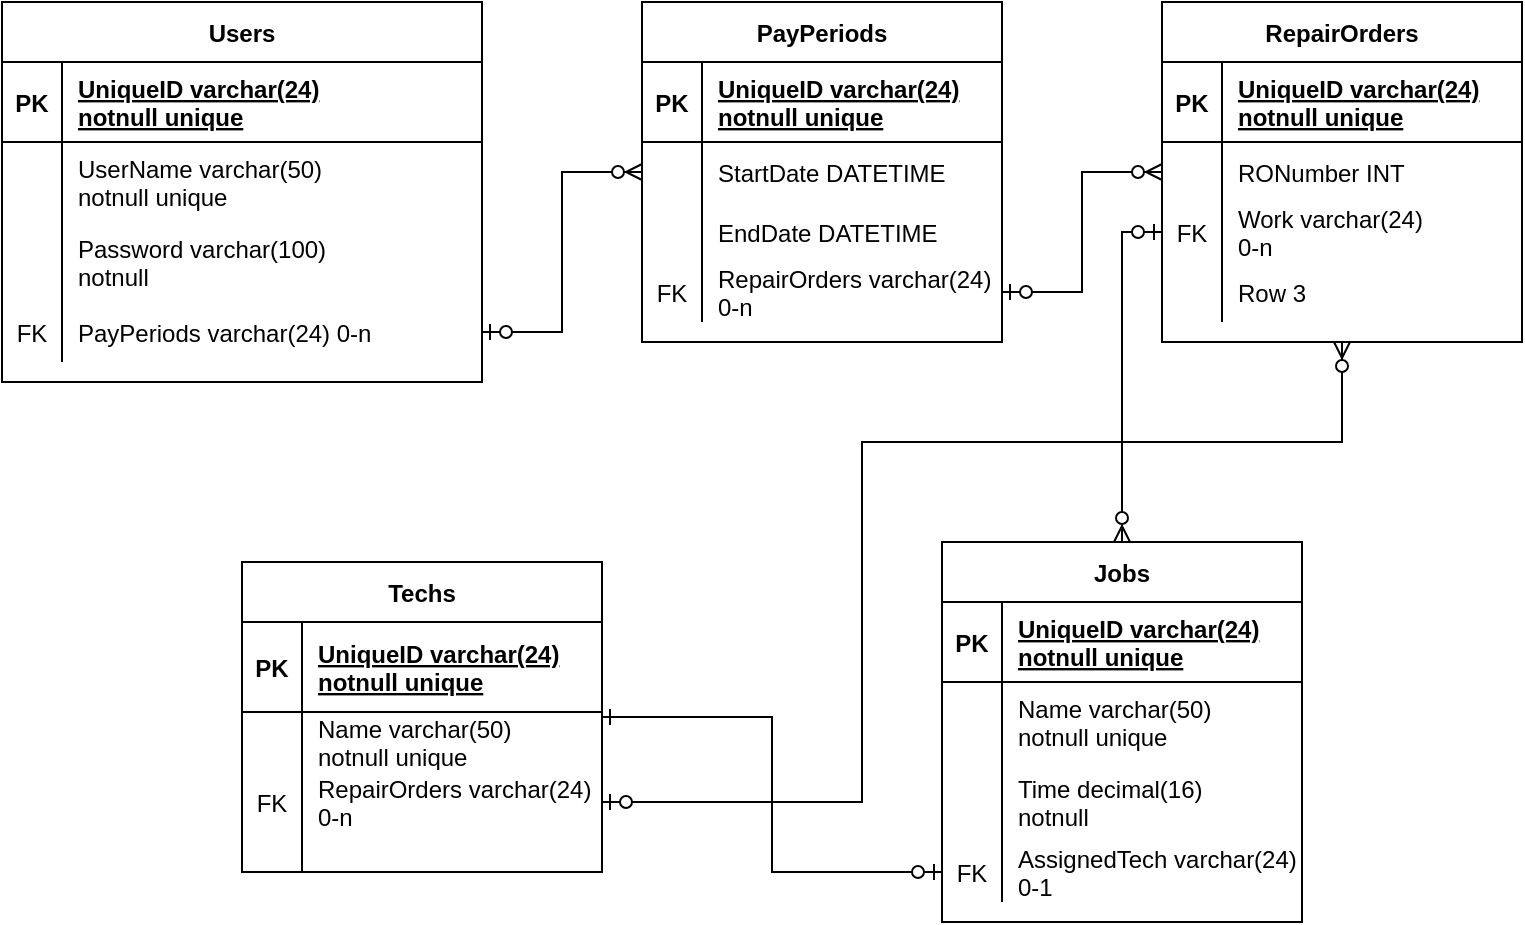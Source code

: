 <mxfile version="13.9.9" type="device" pages="2"><diagram id="R2lEEEUBdFMjLlhIrx00" name="Page-1"><mxGraphModel dx="1086" dy="806" grid="1" gridSize="10" guides="1" tooltips="1" connect="1" arrows="1" fold="1" page="1" pageScale="1" pageWidth="850" pageHeight="1100" math="0" shadow="0" extFonts="Permanent Marker^https://fonts.googleapis.com/css?family=Permanent+Marker"><root><mxCell id="0"/><mxCell id="1" parent="0"/><mxCell id="RR5Ehs_rJp-IeQU11o4U-1" value="Users" style="shape=table;startSize=30;container=1;collapsible=1;childLayout=tableLayout;fixedRows=1;rowLines=0;fontStyle=1;align=center;resizeLast=1;" parent="1" vertex="1"><mxGeometry x="40" y="50" width="240" height="190.0" as="geometry"/></mxCell><mxCell id="RR5Ehs_rJp-IeQU11o4U-2" value="" style="shape=partialRectangle;collapsible=0;dropTarget=0;pointerEvents=0;fillColor=none;top=0;left=0;bottom=1;right=0;points=[[0,0.5],[1,0.5]];portConstraint=eastwest;" parent="RR5Ehs_rJp-IeQU11o4U-1" vertex="1"><mxGeometry y="30" width="240" height="40" as="geometry"/></mxCell><mxCell id="RR5Ehs_rJp-IeQU11o4U-3" value="PK" style="shape=partialRectangle;connectable=0;fillColor=none;top=0;left=0;bottom=0;right=0;fontStyle=1;overflow=hidden;" parent="RR5Ehs_rJp-IeQU11o4U-2" vertex="1"><mxGeometry width="30" height="40" as="geometry"/></mxCell><mxCell id="RR5Ehs_rJp-IeQU11o4U-4" value="UniqueID varchar(24)&#10;notnull unique" style="shape=partialRectangle;connectable=0;fillColor=none;top=0;left=0;bottom=0;right=0;align=left;spacingLeft=6;fontStyle=5;overflow=hidden;" parent="RR5Ehs_rJp-IeQU11o4U-2" vertex="1"><mxGeometry x="30" width="210" height="40" as="geometry"/></mxCell><mxCell id="RR5Ehs_rJp-IeQU11o4U-5" value="" style="shape=partialRectangle;collapsible=0;dropTarget=0;pointerEvents=0;fillColor=none;top=0;left=0;bottom=0;right=0;points=[[0,0.5],[1,0.5]];portConstraint=eastwest;" parent="RR5Ehs_rJp-IeQU11o4U-1" vertex="1"><mxGeometry y="70" width="240" height="40" as="geometry"/></mxCell><mxCell id="RR5Ehs_rJp-IeQU11o4U-6" value="" style="shape=partialRectangle;connectable=0;fillColor=none;top=0;left=0;bottom=0;right=0;editable=1;overflow=hidden;" parent="RR5Ehs_rJp-IeQU11o4U-5" vertex="1"><mxGeometry width="30" height="40" as="geometry"/></mxCell><mxCell id="RR5Ehs_rJp-IeQU11o4U-7" value="UserName varchar(50)&#10;notnull unique" style="shape=partialRectangle;connectable=0;fillColor=none;top=0;left=0;bottom=0;right=0;align=left;spacingLeft=6;overflow=hidden;" parent="RR5Ehs_rJp-IeQU11o4U-5" vertex="1"><mxGeometry x="30" width="210" height="40" as="geometry"/></mxCell><mxCell id="RR5Ehs_rJp-IeQU11o4U-8" value="" style="shape=partialRectangle;collapsible=0;dropTarget=0;pointerEvents=0;fillColor=none;top=0;left=0;bottom=0;right=0;points=[[0,0.5],[1,0.5]];portConstraint=eastwest;" parent="RR5Ehs_rJp-IeQU11o4U-1" vertex="1"><mxGeometry y="110" width="240" height="40" as="geometry"/></mxCell><mxCell id="RR5Ehs_rJp-IeQU11o4U-9" value="" style="shape=partialRectangle;connectable=0;fillColor=none;top=0;left=0;bottom=0;right=0;editable=1;overflow=hidden;" parent="RR5Ehs_rJp-IeQU11o4U-8" vertex="1"><mxGeometry width="30" height="40" as="geometry"/></mxCell><mxCell id="RR5Ehs_rJp-IeQU11o4U-10" value="Password varchar(100)&#10;notnull" style="shape=partialRectangle;connectable=0;fillColor=none;top=0;left=0;bottom=0;right=0;align=left;spacingLeft=6;overflow=hidden;" parent="RR5Ehs_rJp-IeQU11o4U-8" vertex="1"><mxGeometry x="30" width="210" height="40" as="geometry"/></mxCell><mxCell id="RR5Ehs_rJp-IeQU11o4U-11" value="" style="shape=partialRectangle;collapsible=0;dropTarget=0;pointerEvents=0;fillColor=none;top=0;left=0;bottom=0;right=0;points=[[0,0.5],[1,0.5]];portConstraint=eastwest;" parent="RR5Ehs_rJp-IeQU11o4U-1" vertex="1"><mxGeometry y="150" width="240" height="30" as="geometry"/></mxCell><mxCell id="RR5Ehs_rJp-IeQU11o4U-12" value="FK" style="shape=partialRectangle;connectable=0;fillColor=none;top=0;left=0;bottom=0;right=0;editable=1;overflow=hidden;" parent="RR5Ehs_rJp-IeQU11o4U-11" vertex="1"><mxGeometry width="30" height="30" as="geometry"/></mxCell><mxCell id="RR5Ehs_rJp-IeQU11o4U-13" value="PayPeriods varchar(24) 0-n" style="shape=partialRectangle;connectable=0;fillColor=none;top=0;left=0;bottom=0;right=0;align=left;spacingLeft=6;overflow=hidden;" parent="RR5Ehs_rJp-IeQU11o4U-11" vertex="1"><mxGeometry x="30" width="210" height="30" as="geometry"/></mxCell><mxCell id="RR5Ehs_rJp-IeQU11o4U-15" value="RepairOrders" style="shape=table;startSize=30;container=1;collapsible=1;childLayout=tableLayout;fixedRows=1;rowLines=0;fontStyle=1;align=center;resizeLast=1;" parent="1" vertex="1"><mxGeometry x="620" y="50" width="180" height="170" as="geometry"/></mxCell><mxCell id="RR5Ehs_rJp-IeQU11o4U-16" value="" style="shape=partialRectangle;collapsible=0;dropTarget=0;pointerEvents=0;fillColor=none;top=0;left=0;bottom=1;right=0;points=[[0,0.5],[1,0.5]];portConstraint=eastwest;" parent="RR5Ehs_rJp-IeQU11o4U-15" vertex="1"><mxGeometry y="30" width="180" height="40" as="geometry"/></mxCell><mxCell id="RR5Ehs_rJp-IeQU11o4U-17" value="PK" style="shape=partialRectangle;connectable=0;fillColor=none;top=0;left=0;bottom=0;right=0;fontStyle=1;overflow=hidden;" parent="RR5Ehs_rJp-IeQU11o4U-16" vertex="1"><mxGeometry width="30" height="40" as="geometry"/></mxCell><mxCell id="RR5Ehs_rJp-IeQU11o4U-18" value="UniqueID varchar(24)&#10;notnull unique" style="shape=partialRectangle;connectable=0;fillColor=none;top=0;left=0;bottom=0;right=0;align=left;spacingLeft=6;fontStyle=5;overflow=hidden;" parent="RR5Ehs_rJp-IeQU11o4U-16" vertex="1"><mxGeometry x="30" width="150" height="40" as="geometry"/></mxCell><mxCell id="RR5Ehs_rJp-IeQU11o4U-19" value="" style="shape=partialRectangle;collapsible=0;dropTarget=0;pointerEvents=0;fillColor=none;top=0;left=0;bottom=0;right=0;points=[[0,0.5],[1,0.5]];portConstraint=eastwest;" parent="RR5Ehs_rJp-IeQU11o4U-15" vertex="1"><mxGeometry y="70" width="180" height="30" as="geometry"/></mxCell><mxCell id="RR5Ehs_rJp-IeQU11o4U-20" value="" style="shape=partialRectangle;connectable=0;fillColor=none;top=0;left=0;bottom=0;right=0;editable=1;overflow=hidden;" parent="RR5Ehs_rJp-IeQU11o4U-19" vertex="1"><mxGeometry width="30" height="30" as="geometry"/></mxCell><mxCell id="RR5Ehs_rJp-IeQU11o4U-21" value="RONumber INT" style="shape=partialRectangle;connectable=0;fillColor=none;top=0;left=0;bottom=0;right=0;align=left;spacingLeft=6;overflow=hidden;" parent="RR5Ehs_rJp-IeQU11o4U-19" vertex="1"><mxGeometry x="30" width="150" height="30" as="geometry"/></mxCell><mxCell id="RR5Ehs_rJp-IeQU11o4U-22" value="" style="shape=partialRectangle;collapsible=0;dropTarget=0;pointerEvents=0;fillColor=none;top=0;left=0;bottom=0;right=0;points=[[0,0.5],[1,0.5]];portConstraint=eastwest;" parent="RR5Ehs_rJp-IeQU11o4U-15" vertex="1"><mxGeometry y="100" width="180" height="30" as="geometry"/></mxCell><mxCell id="RR5Ehs_rJp-IeQU11o4U-23" value="FK" style="shape=partialRectangle;connectable=0;fillColor=none;top=0;left=0;bottom=0;right=0;editable=1;overflow=hidden;" parent="RR5Ehs_rJp-IeQU11o4U-22" vertex="1"><mxGeometry width="30" height="30" as="geometry"/></mxCell><mxCell id="RR5Ehs_rJp-IeQU11o4U-24" value="Work varchar(24)&#10;0-n" style="shape=partialRectangle;connectable=0;fillColor=none;top=0;left=0;bottom=0;right=0;align=left;spacingLeft=6;overflow=hidden;" parent="RR5Ehs_rJp-IeQU11o4U-22" vertex="1"><mxGeometry x="30" width="150" height="30" as="geometry"/></mxCell><mxCell id="RR5Ehs_rJp-IeQU11o4U-25" value="" style="shape=partialRectangle;collapsible=0;dropTarget=0;pointerEvents=0;fillColor=none;top=0;left=0;bottom=0;right=0;points=[[0,0.5],[1,0.5]];portConstraint=eastwest;" parent="RR5Ehs_rJp-IeQU11o4U-15" vertex="1"><mxGeometry y="130" width="180" height="30" as="geometry"/></mxCell><mxCell id="RR5Ehs_rJp-IeQU11o4U-26" value="" style="shape=partialRectangle;connectable=0;fillColor=none;top=0;left=0;bottom=0;right=0;editable=1;overflow=hidden;" parent="RR5Ehs_rJp-IeQU11o4U-25" vertex="1"><mxGeometry width="30" height="30" as="geometry"/></mxCell><mxCell id="RR5Ehs_rJp-IeQU11o4U-27" value="Row 3" style="shape=partialRectangle;connectable=0;fillColor=none;top=0;left=0;bottom=0;right=0;align=left;spacingLeft=6;overflow=hidden;" parent="RR5Ehs_rJp-IeQU11o4U-25" vertex="1"><mxGeometry x="30" width="150" height="30" as="geometry"/></mxCell><mxCell id="RR5Ehs_rJp-IeQU11o4U-28" value="PayPeriods" style="shape=table;startSize=30;container=1;collapsible=1;childLayout=tableLayout;fixedRows=1;rowLines=0;fontStyle=1;align=center;resizeLast=1;" parent="1" vertex="1"><mxGeometry x="360" y="50" width="180" height="170" as="geometry"/></mxCell><mxCell id="RR5Ehs_rJp-IeQU11o4U-29" value="" style="shape=partialRectangle;collapsible=0;dropTarget=0;pointerEvents=0;fillColor=none;top=0;left=0;bottom=1;right=0;points=[[0,0.5],[1,0.5]];portConstraint=eastwest;" parent="RR5Ehs_rJp-IeQU11o4U-28" vertex="1"><mxGeometry y="30" width="180" height="40" as="geometry"/></mxCell><mxCell id="RR5Ehs_rJp-IeQU11o4U-30" value="PK" style="shape=partialRectangle;connectable=0;fillColor=none;top=0;left=0;bottom=0;right=0;fontStyle=1;overflow=hidden;" parent="RR5Ehs_rJp-IeQU11o4U-29" vertex="1"><mxGeometry width="30" height="40" as="geometry"/></mxCell><mxCell id="RR5Ehs_rJp-IeQU11o4U-31" value="UniqueID varchar(24)&#10;notnull unique" style="shape=partialRectangle;connectable=0;fillColor=none;top=0;left=0;bottom=0;right=0;align=left;spacingLeft=6;fontStyle=5;overflow=hidden;" parent="RR5Ehs_rJp-IeQU11o4U-29" vertex="1"><mxGeometry x="30" width="150" height="40" as="geometry"/></mxCell><mxCell id="RR5Ehs_rJp-IeQU11o4U-32" value="" style="shape=partialRectangle;collapsible=0;dropTarget=0;pointerEvents=0;fillColor=none;top=0;left=0;bottom=0;right=0;points=[[0,0.5],[1,0.5]];portConstraint=eastwest;" parent="RR5Ehs_rJp-IeQU11o4U-28" vertex="1"><mxGeometry y="70" width="180" height="30" as="geometry"/></mxCell><mxCell id="RR5Ehs_rJp-IeQU11o4U-33" value="" style="shape=partialRectangle;connectable=0;fillColor=none;top=0;left=0;bottom=0;right=0;editable=1;overflow=hidden;" parent="RR5Ehs_rJp-IeQU11o4U-32" vertex="1"><mxGeometry width="30" height="30" as="geometry"/></mxCell><mxCell id="RR5Ehs_rJp-IeQU11o4U-34" value="StartDate DATETIME" style="shape=partialRectangle;connectable=0;fillColor=none;top=0;left=0;bottom=0;right=0;align=left;spacingLeft=6;overflow=hidden;" parent="RR5Ehs_rJp-IeQU11o4U-32" vertex="1"><mxGeometry x="30" width="150" height="30" as="geometry"/></mxCell><mxCell id="RR5Ehs_rJp-IeQU11o4U-35" value="" style="shape=partialRectangle;collapsible=0;dropTarget=0;pointerEvents=0;fillColor=none;top=0;left=0;bottom=0;right=0;points=[[0,0.5],[1,0.5]];portConstraint=eastwest;" parent="RR5Ehs_rJp-IeQU11o4U-28" vertex="1"><mxGeometry y="100" width="180" height="30" as="geometry"/></mxCell><mxCell id="RR5Ehs_rJp-IeQU11o4U-36" value="" style="shape=partialRectangle;connectable=0;fillColor=none;top=0;left=0;bottom=0;right=0;editable=1;overflow=hidden;" parent="RR5Ehs_rJp-IeQU11o4U-35" vertex="1"><mxGeometry width="30" height="30" as="geometry"/></mxCell><mxCell id="RR5Ehs_rJp-IeQU11o4U-37" value="EndDate DATETIME" style="shape=partialRectangle;connectable=0;fillColor=none;top=0;left=0;bottom=0;right=0;align=left;spacingLeft=6;overflow=hidden;" parent="RR5Ehs_rJp-IeQU11o4U-35" vertex="1"><mxGeometry x="30" width="150" height="30" as="geometry"/></mxCell><mxCell id="RR5Ehs_rJp-IeQU11o4U-38" value="" style="shape=partialRectangle;collapsible=0;dropTarget=0;pointerEvents=0;fillColor=none;top=0;left=0;bottom=0;right=0;points=[[0,0.5],[1,0.5]];portConstraint=eastwest;" parent="RR5Ehs_rJp-IeQU11o4U-28" vertex="1"><mxGeometry y="130" width="180" height="30" as="geometry"/></mxCell><mxCell id="RR5Ehs_rJp-IeQU11o4U-39" value="FK" style="shape=partialRectangle;connectable=0;fillColor=none;top=0;left=0;bottom=0;right=0;editable=1;overflow=hidden;" parent="RR5Ehs_rJp-IeQU11o4U-38" vertex="1"><mxGeometry width="30" height="30" as="geometry"/></mxCell><mxCell id="RR5Ehs_rJp-IeQU11o4U-40" value="RepairOrders varchar(24)&#10;0-n" style="shape=partialRectangle;connectable=0;fillColor=none;top=0;left=0;bottom=0;right=0;align=left;spacingLeft=6;overflow=hidden;" parent="RR5Ehs_rJp-IeQU11o4U-38" vertex="1"><mxGeometry x="30" width="150" height="30" as="geometry"/></mxCell><mxCell id="RR5Ehs_rJp-IeQU11o4U-41" style="edgeStyle=orthogonalEdgeStyle;rounded=0;orthogonalLoop=1;jettySize=auto;html=1;endArrow=ERzeroToMany;endFill=1;startArrow=ERzeroToOne;startFill=1;" parent="1" source="RR5Ehs_rJp-IeQU11o4U-11" target="RR5Ehs_rJp-IeQU11o4U-28" edge="1"><mxGeometry relative="1" as="geometry"/></mxCell><mxCell id="RR5Ehs_rJp-IeQU11o4U-42" style="edgeStyle=orthogonalEdgeStyle;rounded=0;orthogonalLoop=1;jettySize=auto;html=1;startArrow=ERzeroToOne;startFill=1;endArrow=ERzeroToMany;endFill=1;" parent="1" source="RR5Ehs_rJp-IeQU11o4U-38" target="RR5Ehs_rJp-IeQU11o4U-15" edge="1"><mxGeometry relative="1" as="geometry"/></mxCell><mxCell id="RR5Ehs_rJp-IeQU11o4U-43" value="Jobs" style="shape=table;startSize=30;container=1;collapsible=1;childLayout=tableLayout;fixedRows=1;rowLines=0;fontStyle=1;align=center;resizeLast=1;" parent="1" vertex="1"><mxGeometry x="510" y="320" width="180" height="190.0" as="geometry"/></mxCell><mxCell id="RR5Ehs_rJp-IeQU11o4U-44" value="" style="shape=partialRectangle;collapsible=0;dropTarget=0;pointerEvents=0;fillColor=none;top=0;left=0;bottom=1;right=0;points=[[0,0.5],[1,0.5]];portConstraint=eastwest;" parent="RR5Ehs_rJp-IeQU11o4U-43" vertex="1"><mxGeometry y="30" width="180" height="40" as="geometry"/></mxCell><mxCell id="RR5Ehs_rJp-IeQU11o4U-45" value="PK" style="shape=partialRectangle;connectable=0;fillColor=none;top=0;left=0;bottom=0;right=0;fontStyle=1;overflow=hidden;" parent="RR5Ehs_rJp-IeQU11o4U-44" vertex="1"><mxGeometry width="30" height="40" as="geometry"/></mxCell><mxCell id="RR5Ehs_rJp-IeQU11o4U-46" value="UniqueID varchar(24)&#10;notnull unique" style="shape=partialRectangle;connectable=0;fillColor=none;top=0;left=0;bottom=0;right=0;align=left;spacingLeft=6;fontStyle=5;overflow=hidden;" parent="RR5Ehs_rJp-IeQU11o4U-44" vertex="1"><mxGeometry x="30" width="150" height="40" as="geometry"/></mxCell><mxCell id="RR5Ehs_rJp-IeQU11o4U-47" value="" style="shape=partialRectangle;collapsible=0;dropTarget=0;pointerEvents=0;fillColor=none;top=0;left=0;bottom=0;right=0;points=[[0,0.5],[1,0.5]];portConstraint=eastwest;" parent="RR5Ehs_rJp-IeQU11o4U-43" vertex="1"><mxGeometry y="70" width="180" height="40" as="geometry"/></mxCell><mxCell id="RR5Ehs_rJp-IeQU11o4U-48" value="" style="shape=partialRectangle;connectable=0;fillColor=none;top=0;left=0;bottom=0;right=0;editable=1;overflow=hidden;" parent="RR5Ehs_rJp-IeQU11o4U-47" vertex="1"><mxGeometry width="30" height="40" as="geometry"/></mxCell><mxCell id="RR5Ehs_rJp-IeQU11o4U-49" value="Name varchar(50)&#10;notnull unique" style="shape=partialRectangle;connectable=0;fillColor=none;top=0;left=0;bottom=0;right=0;align=left;spacingLeft=6;overflow=hidden;" parent="RR5Ehs_rJp-IeQU11o4U-47" vertex="1"><mxGeometry x="30" width="150" height="40" as="geometry"/></mxCell><mxCell id="RR5Ehs_rJp-IeQU11o4U-50" value="" style="shape=partialRectangle;collapsible=0;dropTarget=0;pointerEvents=0;fillColor=none;top=0;left=0;bottom=0;right=0;points=[[0,0.5],[1,0.5]];portConstraint=eastwest;" parent="RR5Ehs_rJp-IeQU11o4U-43" vertex="1"><mxGeometry y="110" width="180" height="40" as="geometry"/></mxCell><mxCell id="RR5Ehs_rJp-IeQU11o4U-51" value="" style="shape=partialRectangle;connectable=0;fillColor=none;top=0;left=0;bottom=0;right=0;editable=1;overflow=hidden;" parent="RR5Ehs_rJp-IeQU11o4U-50" vertex="1"><mxGeometry width="30" height="40" as="geometry"/></mxCell><mxCell id="RR5Ehs_rJp-IeQU11o4U-52" value="Time decimal(16)&#10;notnull" style="shape=partialRectangle;connectable=0;fillColor=none;top=0;left=0;bottom=0;right=0;align=left;spacingLeft=6;overflow=hidden;" parent="RR5Ehs_rJp-IeQU11o4U-50" vertex="1"><mxGeometry x="30" width="150" height="40" as="geometry"/></mxCell><mxCell id="RR5Ehs_rJp-IeQU11o4U-53" value="" style="shape=partialRectangle;collapsible=0;dropTarget=0;pointerEvents=0;fillColor=none;top=0;left=0;bottom=0;right=0;points=[[0,0.5],[1,0.5]];portConstraint=eastwest;" parent="RR5Ehs_rJp-IeQU11o4U-43" vertex="1"><mxGeometry y="150" width="180" height="30" as="geometry"/></mxCell><mxCell id="RR5Ehs_rJp-IeQU11o4U-54" value="FK" style="shape=partialRectangle;connectable=0;fillColor=none;top=0;left=0;bottom=0;right=0;editable=1;overflow=hidden;" parent="RR5Ehs_rJp-IeQU11o4U-53" vertex="1"><mxGeometry width="30" height="30" as="geometry"/></mxCell><mxCell id="RR5Ehs_rJp-IeQU11o4U-55" value="AssignedTech varchar(24)&#10;0-1" style="shape=partialRectangle;connectable=0;fillColor=none;top=0;left=0;bottom=0;right=0;align=left;spacingLeft=6;overflow=hidden;" parent="RR5Ehs_rJp-IeQU11o4U-53" vertex="1"><mxGeometry x="30" width="150" height="30" as="geometry"/></mxCell><mxCell id="RR5Ehs_rJp-IeQU11o4U-56" style="edgeStyle=orthogonalEdgeStyle;rounded=0;orthogonalLoop=1;jettySize=auto;html=1;startArrow=ERzeroToOne;startFill=1;endArrow=ERzeroToMany;endFill=1;" parent="1" source="RR5Ehs_rJp-IeQU11o4U-22" target="RR5Ehs_rJp-IeQU11o4U-43" edge="1"><mxGeometry relative="1" as="geometry"/></mxCell><mxCell id="gGUJ0AmJLM1FnOC0IR5k-1" value="Techs" style="shape=table;startSize=30;container=1;collapsible=1;childLayout=tableLayout;fixedRows=1;rowLines=0;fontStyle=1;align=center;resizeLast=1;" parent="1" vertex="1"><mxGeometry x="160" y="330" width="180" height="155" as="geometry"/></mxCell><mxCell id="gGUJ0AmJLM1FnOC0IR5k-2" value="" style="shape=partialRectangle;collapsible=0;dropTarget=0;pointerEvents=0;fillColor=none;top=0;left=0;bottom=1;right=0;points=[[0,0.5],[1,0.5]];portConstraint=eastwest;" parent="gGUJ0AmJLM1FnOC0IR5k-1" vertex="1"><mxGeometry y="30" width="180" height="45" as="geometry"/></mxCell><mxCell id="gGUJ0AmJLM1FnOC0IR5k-3" value="PK" style="shape=partialRectangle;connectable=0;fillColor=none;top=0;left=0;bottom=0;right=0;fontStyle=1;overflow=hidden;" parent="gGUJ0AmJLM1FnOC0IR5k-2" vertex="1"><mxGeometry width="30" height="45" as="geometry"/></mxCell><mxCell id="gGUJ0AmJLM1FnOC0IR5k-4" value="UniqueID varchar(24)&#10;notnull unique" style="shape=partialRectangle;connectable=0;fillColor=none;top=0;left=0;bottom=0;right=0;align=left;spacingLeft=6;fontStyle=5;overflow=hidden;" parent="gGUJ0AmJLM1FnOC0IR5k-2" vertex="1"><mxGeometry x="30" width="150" height="45" as="geometry"/></mxCell><mxCell id="gGUJ0AmJLM1FnOC0IR5k-5" value="" style="shape=partialRectangle;collapsible=0;dropTarget=0;pointerEvents=0;fillColor=none;top=0;left=0;bottom=0;right=0;points=[[0,0.5],[1,0.5]];portConstraint=eastwest;" parent="gGUJ0AmJLM1FnOC0IR5k-1" vertex="1"><mxGeometry y="75" width="180" height="30" as="geometry"/></mxCell><mxCell id="gGUJ0AmJLM1FnOC0IR5k-6" value="" style="shape=partialRectangle;connectable=0;fillColor=none;top=0;left=0;bottom=0;right=0;editable=1;overflow=hidden;" parent="gGUJ0AmJLM1FnOC0IR5k-5" vertex="1"><mxGeometry width="30" height="30" as="geometry"/></mxCell><mxCell id="gGUJ0AmJLM1FnOC0IR5k-7" value="Name varchar(50)&#10;notnull unique" style="shape=partialRectangle;connectable=0;fillColor=none;top=0;left=0;bottom=0;right=0;align=left;spacingLeft=6;overflow=hidden;" parent="gGUJ0AmJLM1FnOC0IR5k-5" vertex="1"><mxGeometry x="30" width="150" height="30" as="geometry"/></mxCell><mxCell id="gGUJ0AmJLM1FnOC0IR5k-8" value="" style="shape=partialRectangle;collapsible=0;dropTarget=0;pointerEvents=0;fillColor=none;top=0;left=0;bottom=0;right=0;points=[[0,0.5],[1,0.5]];portConstraint=eastwest;" parent="gGUJ0AmJLM1FnOC0IR5k-1" vertex="1"><mxGeometry y="105" width="180" height="30" as="geometry"/></mxCell><mxCell id="gGUJ0AmJLM1FnOC0IR5k-9" value="FK" style="shape=partialRectangle;connectable=0;fillColor=none;top=0;left=0;bottom=0;right=0;editable=1;overflow=hidden;" parent="gGUJ0AmJLM1FnOC0IR5k-8" vertex="1"><mxGeometry width="30" height="30" as="geometry"/></mxCell><mxCell id="gGUJ0AmJLM1FnOC0IR5k-10" value="RepairOrders varchar(24)&#10;0-n" style="shape=partialRectangle;connectable=0;fillColor=none;top=0;left=0;bottom=0;right=0;align=left;spacingLeft=6;overflow=hidden;" parent="gGUJ0AmJLM1FnOC0IR5k-8" vertex="1"><mxGeometry x="30" width="150" height="30" as="geometry"/></mxCell><mxCell id="gGUJ0AmJLM1FnOC0IR5k-11" value="" style="shape=partialRectangle;collapsible=0;dropTarget=0;pointerEvents=0;fillColor=none;top=0;left=0;bottom=0;right=0;points=[[0,0.5],[1,0.5]];portConstraint=eastwest;" parent="gGUJ0AmJLM1FnOC0IR5k-1" vertex="1"><mxGeometry y="135" width="180" height="20" as="geometry"/></mxCell><mxCell id="gGUJ0AmJLM1FnOC0IR5k-12" value="" style="shape=partialRectangle;connectable=0;fillColor=none;top=0;left=0;bottom=0;right=0;editable=1;overflow=hidden;" parent="gGUJ0AmJLM1FnOC0IR5k-11" vertex="1"><mxGeometry width="30" height="20" as="geometry"/></mxCell><mxCell id="gGUJ0AmJLM1FnOC0IR5k-13" value="" style="shape=partialRectangle;connectable=0;fillColor=none;top=0;left=0;bottom=0;right=0;align=left;spacingLeft=6;overflow=hidden;" parent="gGUJ0AmJLM1FnOC0IR5k-11" vertex="1"><mxGeometry x="30" width="150" height="20" as="geometry"/></mxCell><mxCell id="gGUJ0AmJLM1FnOC0IR5k-14" style="edgeStyle=orthogonalEdgeStyle;rounded=0;orthogonalLoop=1;jettySize=auto;html=1;startArrow=ERzeroToOne;startFill=1;endArrow=ERone;endFill=0;" parent="1" source="RR5Ehs_rJp-IeQU11o4U-53" target="gGUJ0AmJLM1FnOC0IR5k-1" edge="1"><mxGeometry relative="1" as="geometry"/></mxCell><mxCell id="wFAiYTeYf4WbRH2gg9Nv-1" style="edgeStyle=orthogonalEdgeStyle;rounded=0;orthogonalLoop=1;jettySize=auto;html=1;startArrow=ERzeroToOne;startFill=1;endArrow=ERzeroToMany;endFill=1;" parent="1" source="gGUJ0AmJLM1FnOC0IR5k-8" target="RR5Ehs_rJp-IeQU11o4U-15" edge="1"><mxGeometry relative="1" as="geometry"><Array as="points"><mxPoint x="470" y="450"/><mxPoint x="470" y="270"/><mxPoint x="710" y="270"/></Array></mxGeometry></mxCell></root></mxGraphModel></diagram><diagram id="JOhPE2phIVrZvDK7X87y" name="Legend"><mxGraphModel dx="905" dy="672" grid="1" gridSize="10" guides="1" tooltips="1" connect="1" arrows="1" fold="1" page="1" pageScale="1" pageWidth="850" pageHeight="1100" math="0" shadow="0"><root><mxCell id="dIG4F2kTVs3RY-I3UjX4-0"/><mxCell id="dIG4F2kTVs3RY-I3UjX4-1" parent="dIG4F2kTVs3RY-I3UjX4-0"/><mxCell id="dIG4F2kTVs3RY-I3UjX4-4" value="" style="edgeStyle=orthogonalEdgeStyle;rounded=0;orthogonalLoop=1;jettySize=auto;html=1;startArrow=none;startFill=0;endArrow=ERmany;endFill=0;entryX=0;entryY=0.5;entryDx=0;entryDy=0;" edge="1" parent="dIG4F2kTVs3RY-I3UjX4-1" target="dIG4F2kTVs3RY-I3UjX4-13"><mxGeometry relative="1" as="geometry"><mxPoint x="320" y="320" as="sourcePoint"/><mxPoint x="400" y="320" as="targetPoint"/></mxGeometry></mxCell><mxCell id="dIG4F2kTVs3RY-I3UjX4-5" value="" style="edgeStyle=orthogonalEdgeStyle;rounded=0;orthogonalLoop=1;jettySize=auto;html=1;startArrow=none;startFill=0;endArrow=ERzeroToOne;endFill=1;entryX=0;entryY=0.5;entryDx=0;entryDy=0;" edge="1" parent="dIG4F2kTVs3RY-I3UjX4-1" target="dIG4F2kTVs3RY-I3UjX4-14"><mxGeometry relative="1" as="geometry"><mxPoint x="320" y="360" as="sourcePoint"/><mxPoint x="400" y="360" as="targetPoint"/></mxGeometry></mxCell><mxCell id="dIG4F2kTVs3RY-I3UjX4-6" value="" style="edgeStyle=orthogonalEdgeStyle;rounded=0;orthogonalLoop=1;jettySize=auto;html=1;startArrow=none;startFill=0;endArrow=ERone;endFill=0;" edge="1" parent="dIG4F2kTVs3RY-I3UjX4-1" target="dIG4F2kTVs3RY-I3UjX4-12"><mxGeometry relative="1" as="geometry"><mxPoint x="320" y="240" as="sourcePoint"/><mxPoint x="400" y="240" as="targetPoint"/></mxGeometry></mxCell><mxCell id="dIG4F2kTVs3RY-I3UjX4-7" value="" style="edgeStyle=orthogonalEdgeStyle;rounded=0;orthogonalLoop=1;jettySize=auto;html=1;startArrow=none;startFill=0;endArrow=ERmandOne;endFill=0;entryX=0;entryY=0.5;entryDx=0;entryDy=0;" edge="1" parent="dIG4F2kTVs3RY-I3UjX4-1" target="dIG4F2kTVs3RY-I3UjX4-10"><mxGeometry relative="1" as="geometry"><mxPoint x="320" y="280" as="sourcePoint"/><mxPoint x="400" y="280" as="targetPoint"/></mxGeometry></mxCell><mxCell id="dIG4F2kTVs3RY-I3UjX4-8" value="" style="edgeStyle=orthogonalEdgeStyle;rounded=0;orthogonalLoop=1;jettySize=auto;html=1;startArrow=none;startFill=0;endArrow=ERoneToMany;endFill=0;entryX=0;entryY=0.5;entryDx=0;entryDy=0;" edge="1" parent="dIG4F2kTVs3RY-I3UjX4-1" target="dIG4F2kTVs3RY-I3UjX4-15"><mxGeometry relative="1" as="geometry"><mxPoint x="320" y="400" as="sourcePoint"/><mxPoint x="400" y="400" as="targetPoint"/></mxGeometry></mxCell><mxCell id="dIG4F2kTVs3RY-I3UjX4-9" value="" style="edgeStyle=orthogonalEdgeStyle;rounded=0;orthogonalLoop=1;jettySize=auto;html=1;startArrow=none;startFill=0;endArrow=ERzeroToMany;endFill=1;" edge="1" parent="dIG4F2kTVs3RY-I3UjX4-1" target="dIG4F2kTVs3RY-I3UjX4-16"><mxGeometry relative="1" as="geometry"><mxPoint x="320" y="440" as="sourcePoint"/><mxPoint x="400" y="440" as="targetPoint"/></mxGeometry></mxCell><mxCell id="dIG4F2kTVs3RY-I3UjX4-10" value="One (&amp;amp; ONLY one)" style="whiteSpace=wrap;html=1;align=center;" vertex="1" parent="dIG4F2kTVs3RY-I3UjX4-1"><mxGeometry x="400" y="270" width="110" height="20" as="geometry"/></mxCell><mxCell id="dIG4F2kTVs3RY-I3UjX4-12" value="One" style="whiteSpace=wrap;html=1;align=center;" vertex="1" parent="dIG4F2kTVs3RY-I3UjX4-1"><mxGeometry x="400" y="230" width="110" height="20" as="geometry"/></mxCell><mxCell id="dIG4F2kTVs3RY-I3UjX4-13" value="Many" style="whiteSpace=wrap;html=1;align=center;" vertex="1" parent="dIG4F2kTVs3RY-I3UjX4-1"><mxGeometry x="400" y="310" width="110" height="20" as="geometry"/></mxCell><mxCell id="dIG4F2kTVs3RY-I3UjX4-14" value="Zero or One" style="whiteSpace=wrap;html=1;align=center;" vertex="1" parent="dIG4F2kTVs3RY-I3UjX4-1"><mxGeometry x="400" y="350" width="110" height="20" as="geometry"/></mxCell><mxCell id="dIG4F2kTVs3RY-I3UjX4-15" value="One or Many" style="whiteSpace=wrap;html=1;align=center;" vertex="1" parent="dIG4F2kTVs3RY-I3UjX4-1"><mxGeometry x="400" y="390" width="110" height="20" as="geometry"/></mxCell><mxCell id="dIG4F2kTVs3RY-I3UjX4-16" value="Zero or Many" style="whiteSpace=wrap;html=1;align=center;" vertex="1" parent="dIG4F2kTVs3RY-I3UjX4-1"><mxGeometry x="400" y="430" width="110" height="20" as="geometry"/></mxCell></root></mxGraphModel></diagram></mxfile>